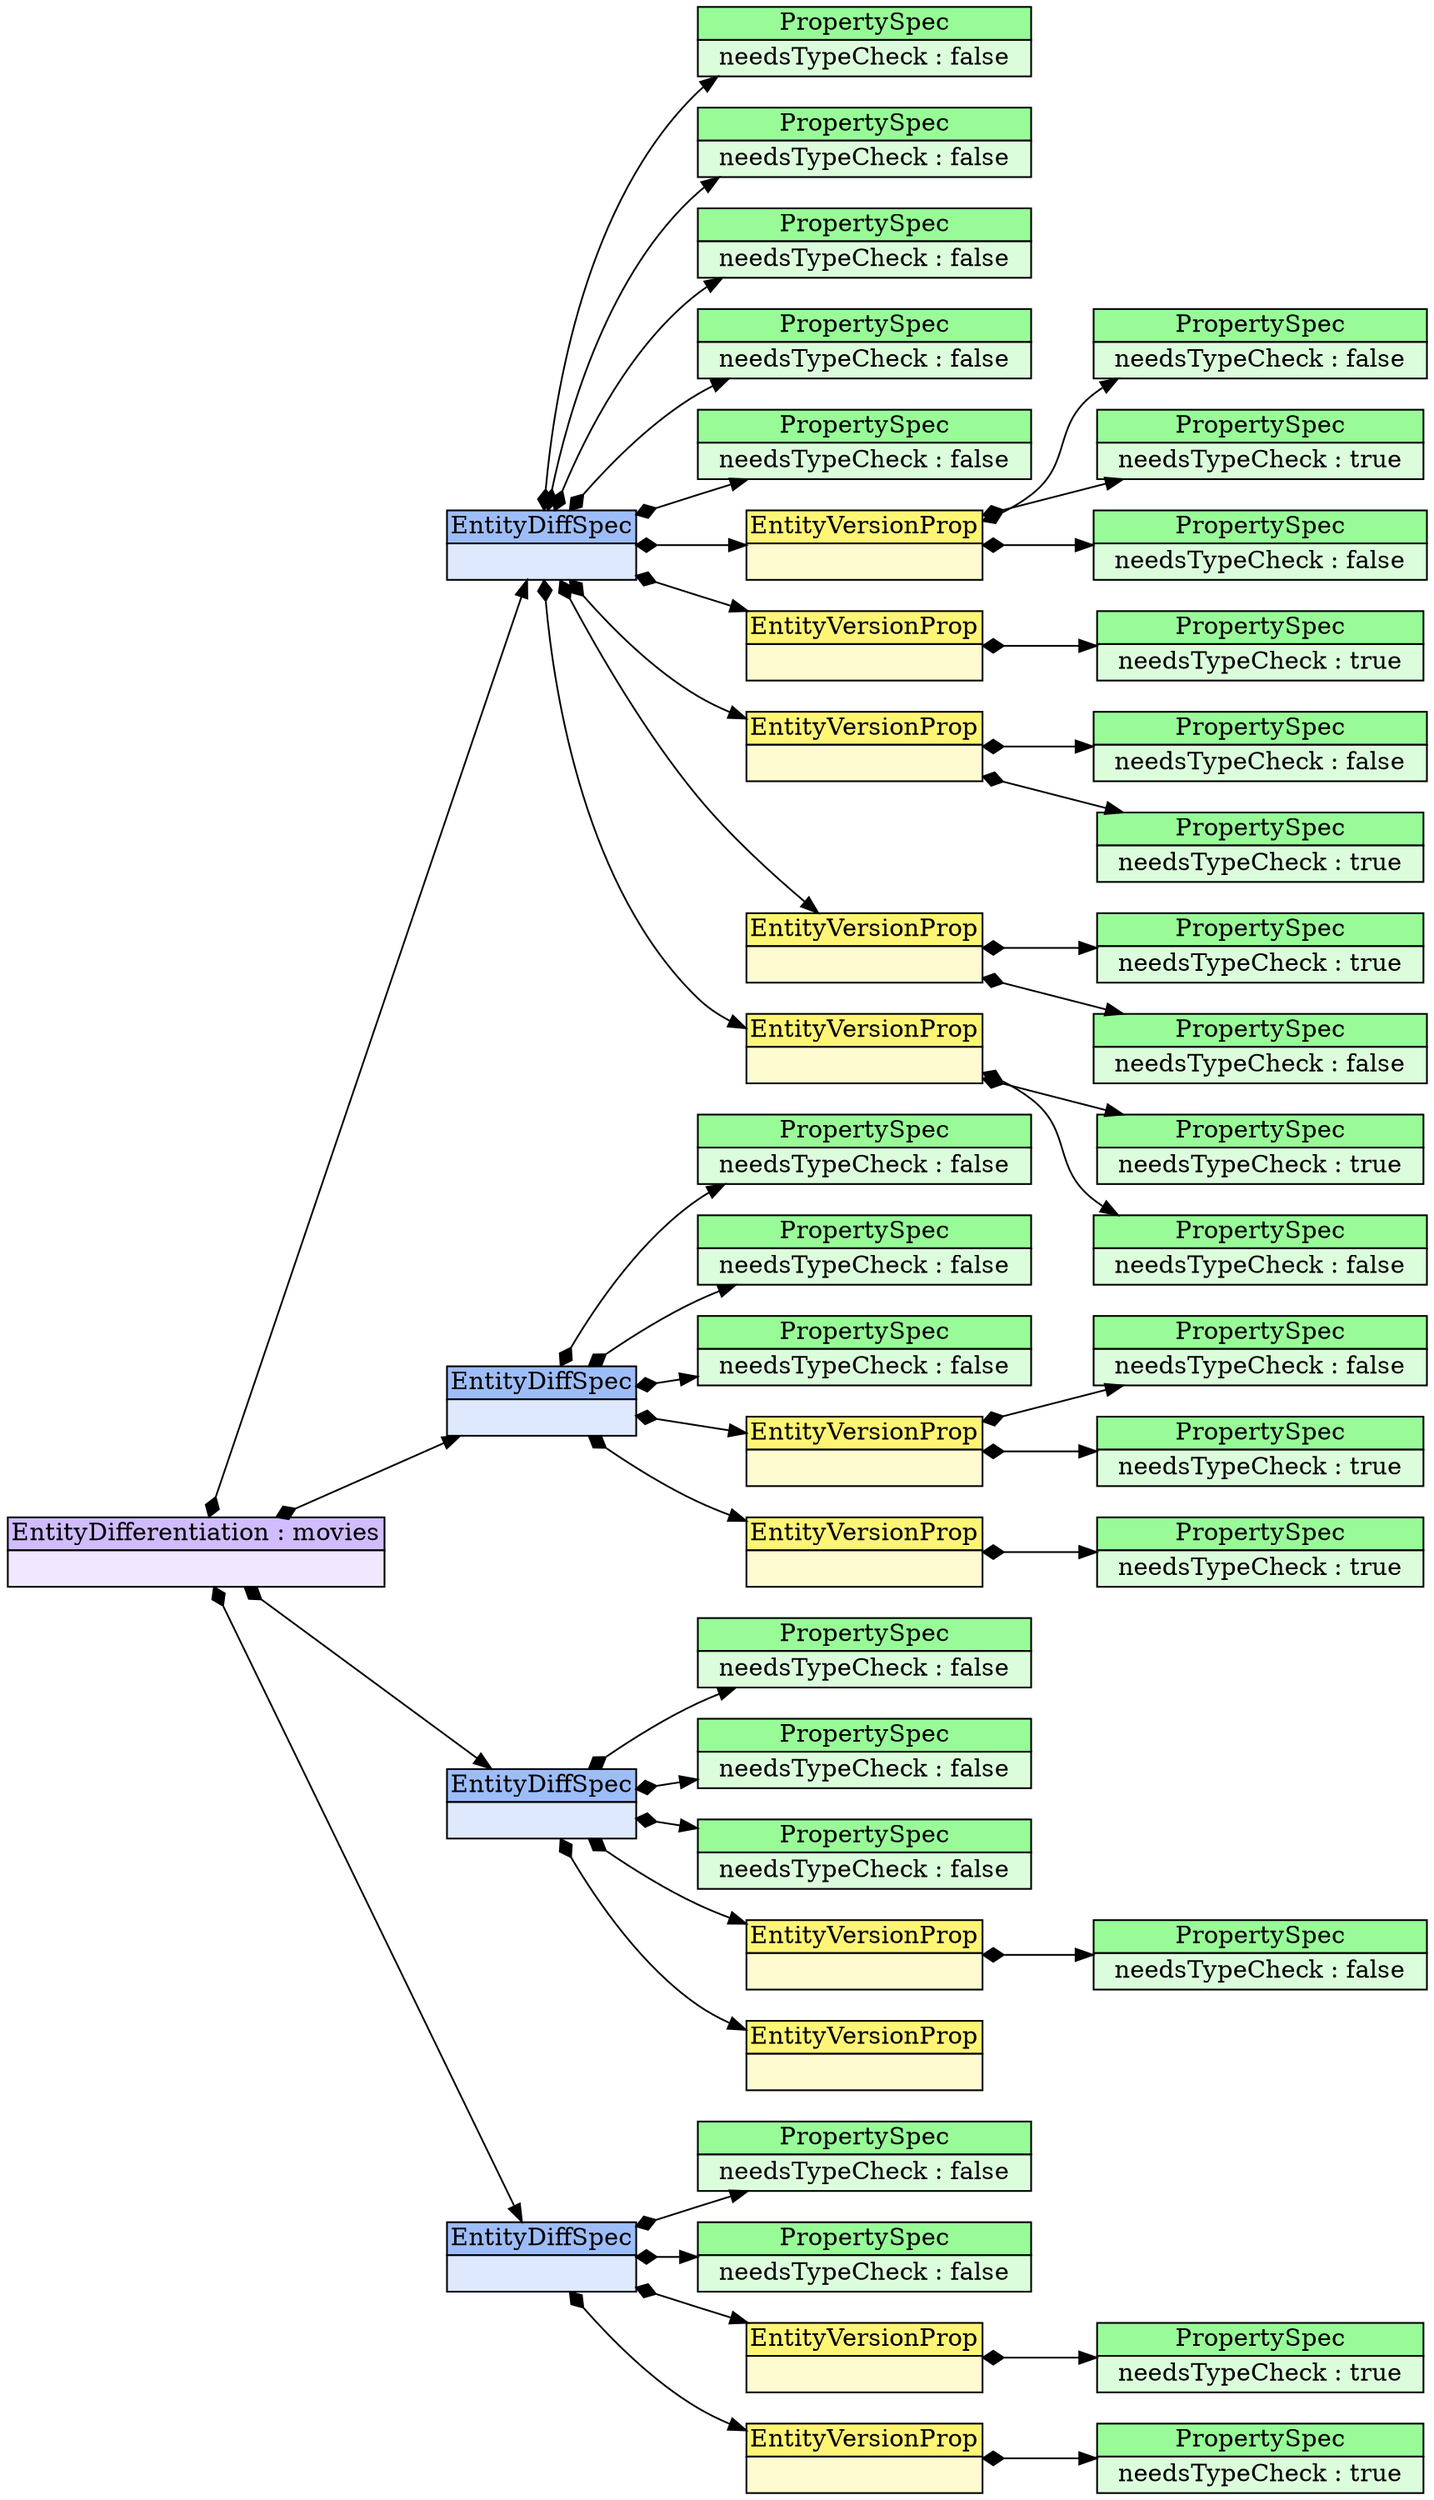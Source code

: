 digraph {
	rankdir = LR;
	compound=true;
	entitydifferentiation_EntityDifferentiation_227502219 [label=<
		<TABLE BORDER="0" CELLBORDER="0" CELLSPACING="0" CELLPADDING="0">
			<TR><TD BGCOLOR="#D0BCFE">
				<TABLE BORDER="1" CELLBORDER="0" CELLSPACING="0" CELLPADDING="1">
					<TR>
						<TD ALIGN="CENTER">EntityDifferentiation&nbsp;:&nbsp;movies</TD>
					</TR>
				</TABLE>
			</TD></TR>
			<TR><TD ALIGN="LEFT" BGCOLOR="#EFE8FE">
				<TABLE BORDER="1" CELLBORDER="0" CELLSPACING="0"><TR><TD> </TD></TR></TABLE>
			</TD></TR>
		</TABLE>>, margin=0, shape=plaintext]
	entitydifferentiation_EntityDiffSpec_1295039813 [label=<
		<TABLE BORDER="0" CELLBORDER="0" CELLSPACING="0" CELLPADDING="0">
			<TR><TD BGCOLOR="#9DBDF9">
				<TABLE BORDER="1" CELLBORDER="0" CELLSPACING="0" CELLPADDING="1">
					<TR>
						<TD ALIGN="CENTER">EntityDiffSpec</TD>
					</TR>
				</TABLE>
			</TD></TR>
			<TR><TD ALIGN="LEFT" BGCOLOR="#DEE9FD">
				<TABLE BORDER="1" CELLBORDER="0" CELLSPACING="0"><TR><TD> </TD></TR></TABLE>
			</TD></TR>
		</TABLE>>, margin=0, shape=plaintext]
	entitydifferentiation_EntityDiffSpec_1333340589 [label=<
		<TABLE BORDER="0" CELLBORDER="0" CELLSPACING="0" CELLPADDING="0">
			<TR><TD BGCOLOR="#9DBDF9">
				<TABLE BORDER="1" CELLBORDER="0" CELLSPACING="0" CELLPADDING="1">
					<TR>
						<TD ALIGN="CENTER">EntityDiffSpec</TD>
					</TR>
				</TABLE>
			</TD></TR>
			<TR><TD ALIGN="LEFT" BGCOLOR="#DEE9FD">
				<TABLE BORDER="1" CELLBORDER="0" CELLSPACING="0"><TR><TD> </TD></TR></TABLE>
			</TD></TR>
		</TABLE>>, margin=0, shape=plaintext]
	entitydifferentiation_EntityDiffSpec_1138664526 [label=<
		<TABLE BORDER="0" CELLBORDER="0" CELLSPACING="0" CELLPADDING="0">
			<TR><TD BGCOLOR="#9DBDF9">
				<TABLE BORDER="1" CELLBORDER="0" CELLSPACING="0" CELLPADDING="1">
					<TR>
						<TD ALIGN="CENTER">EntityDiffSpec</TD>
					</TR>
				</TABLE>
			</TD></TR>
			<TR><TD ALIGN="LEFT" BGCOLOR="#DEE9FD">
				<TABLE BORDER="1" CELLBORDER="0" CELLSPACING="0"><TR><TD> </TD></TR></TABLE>
			</TD></TR>
		</TABLE>>, margin=0, shape=plaintext]
	entitydifferentiation_EntityDiffSpec_1636059594 [label=<
		<TABLE BORDER="0" CELLBORDER="0" CELLSPACING="0" CELLPADDING="0">
			<TR><TD BGCOLOR="#9DBDF9">
				<TABLE BORDER="1" CELLBORDER="0" CELLSPACING="0" CELLPADDING="1">
					<TR>
						<TD ALIGN="CENTER">EntityDiffSpec</TD>
					</TR>
				</TABLE>
			</TD></TR>
			<TR><TD ALIGN="LEFT" BGCOLOR="#DEE9FD">
				<TABLE BORDER="1" CELLBORDER="0" CELLSPACING="0"><TR><TD> </TD></TR></TABLE>
			</TD></TR>
		</TABLE>>, margin=0, shape=plaintext]
	entitydifferentiation_PropertySpec_1288854991 [label=<
		<TABLE BORDER="0" CELLBORDER="0" CELLSPACING="0" CELLPADDING="0">
			<TR><TD BGCOLOR="#98FB98">
				<TABLE BORDER="1" CELLBORDER="0" CELLSPACING="0" CELLPADDING="1">
					<TR>
						<TD ALIGN="CENTER">PropertySpec</TD>
					</TR>
				</TABLE>
			</TD></TR>
			<TR><TD ALIGN="LEFT" BGCOLOR="#DCFDDC">
				<TABLE BORDER="1" CELLBORDER="0" CELLSPACING="0">
					<TR><TD> </TD><TD ALIGN="LEFT">needsTypeCheck&nbsp;:&nbsp;false</TD><TD> </TD></TR>
				</TABLE>
			</TD></TR>
		</TABLE>>, margin=0, shape=plaintext]
	entitydifferentiation_PropertySpec_1213264738 [label=<
		<TABLE BORDER="0" CELLBORDER="0" CELLSPACING="0" CELLPADDING="0">
			<TR><TD BGCOLOR="#98FB98">
				<TABLE BORDER="1" CELLBORDER="0" CELLSPACING="0" CELLPADDING="1">
					<TR>
						<TD ALIGN="CENTER">PropertySpec</TD>
					</TR>
				</TABLE>
			</TD></TR>
			<TR><TD ALIGN="LEFT" BGCOLOR="#DCFDDC">
				<TABLE BORDER="1" CELLBORDER="0" CELLSPACING="0">
					<TR><TD> </TD><TD ALIGN="LEFT">needsTypeCheck&nbsp;:&nbsp;true</TD><TD> </TD></TR>
				</TABLE>
			</TD></TR>
		</TABLE>>, margin=0, shape=plaintext]
	entitydifferentiation_PropertySpec_569976775 [label=<
		<TABLE BORDER="0" CELLBORDER="0" CELLSPACING="0" CELLPADDING="0">
			<TR><TD BGCOLOR="#98FB98">
				<TABLE BORDER="1" CELLBORDER="0" CELLSPACING="0" CELLPADDING="1">
					<TR>
						<TD ALIGN="CENTER">PropertySpec</TD>
					</TR>
				</TABLE>
			</TD></TR>
			<TR><TD ALIGN="LEFT" BGCOLOR="#DCFDDC">
				<TABLE BORDER="1" CELLBORDER="0" CELLSPACING="0">
					<TR><TD> </TD><TD ALIGN="LEFT">needsTypeCheck&nbsp;:&nbsp;false</TD><TD> </TD></TR>
				</TABLE>
			</TD></TR>
		</TABLE>>, margin=0, shape=plaintext]
	entitydifferentiation_PropertySpec_1875539371 [label=<
		<TABLE BORDER="0" CELLBORDER="0" CELLSPACING="0" CELLPADDING="0">
			<TR><TD BGCOLOR="#98FB98">
				<TABLE BORDER="1" CELLBORDER="0" CELLSPACING="0" CELLPADDING="1">
					<TR>
						<TD ALIGN="CENTER">PropertySpec</TD>
					</TR>
				</TABLE>
			</TD></TR>
			<TR><TD ALIGN="LEFT" BGCOLOR="#DCFDDC">
				<TABLE BORDER="1" CELLBORDER="0" CELLSPACING="0">
					<TR><TD> </TD><TD ALIGN="LEFT">needsTypeCheck&nbsp;:&nbsp;true</TD><TD> </TD></TR>
				</TABLE>
			</TD></TR>
		</TABLE>>, margin=0, shape=plaintext]
	entitydifferentiation_PropertySpec_1214356498 [label=<
		<TABLE BORDER="0" CELLBORDER="0" CELLSPACING="0" CELLPADDING="0">
			<TR><TD BGCOLOR="#98FB98">
				<TABLE BORDER="1" CELLBORDER="0" CELLSPACING="0" CELLPADDING="1">
					<TR>
						<TD ALIGN="CENTER">PropertySpec</TD>
					</TR>
				</TABLE>
			</TD></TR>
			<TR><TD ALIGN="LEFT" BGCOLOR="#DCFDDC">
				<TABLE BORDER="1" CELLBORDER="0" CELLSPACING="0">
					<TR><TD> </TD><TD ALIGN="LEFT">needsTypeCheck&nbsp;:&nbsp;false</TD><TD> </TD></TR>
				</TABLE>
			</TD></TR>
		</TABLE>>, margin=0, shape=plaintext]
	entitydifferentiation_PropertySpec_924099096 [label=<
		<TABLE BORDER="0" CELLBORDER="0" CELLSPACING="0" CELLPADDING="0">
			<TR><TD BGCOLOR="#98FB98">
				<TABLE BORDER="1" CELLBORDER="0" CELLSPACING="0" CELLPADDING="1">
					<TR>
						<TD ALIGN="CENTER">PropertySpec</TD>
					</TR>
				</TABLE>
			</TD></TR>
			<TR><TD ALIGN="LEFT" BGCOLOR="#DCFDDC">
				<TABLE BORDER="1" CELLBORDER="0" CELLSPACING="0">
					<TR><TD> </TD><TD ALIGN="LEFT">needsTypeCheck&nbsp;:&nbsp;true</TD><TD> </TD></TR>
				</TABLE>
			</TD></TR>
		</TABLE>>, margin=0, shape=plaintext]
	entitydifferentiation_PropertySpec_1507159822 [label=<
		<TABLE BORDER="0" CELLBORDER="0" CELLSPACING="0" CELLPADDING="0">
			<TR><TD BGCOLOR="#98FB98">
				<TABLE BORDER="1" CELLBORDER="0" CELLSPACING="0" CELLPADDING="1">
					<TR>
						<TD ALIGN="CENTER">PropertySpec</TD>
					</TR>
				</TABLE>
			</TD></TR>
			<TR><TD ALIGN="LEFT" BGCOLOR="#DCFDDC">
				<TABLE BORDER="1" CELLBORDER="0" CELLSPACING="0">
					<TR><TD> </TD><TD ALIGN="LEFT">needsTypeCheck&nbsp;:&nbsp;true</TD><TD> </TD></TR>
				</TABLE>
			</TD></TR>
		</TABLE>>, margin=0, shape=plaintext]
	entitydifferentiation_PropertySpec_496040234 [label=<
		<TABLE BORDER="0" CELLBORDER="0" CELLSPACING="0" CELLPADDING="0">
			<TR><TD BGCOLOR="#98FB98">
				<TABLE BORDER="1" CELLBORDER="0" CELLSPACING="0" CELLPADDING="1">
					<TR>
						<TD ALIGN="CENTER">PropertySpec</TD>
					</TR>
				</TABLE>
			</TD></TR>
			<TR><TD ALIGN="LEFT" BGCOLOR="#DCFDDC">
				<TABLE BORDER="1" CELLBORDER="0" CELLSPACING="0">
					<TR><TD> </TD><TD ALIGN="LEFT">needsTypeCheck&nbsp;:&nbsp;false</TD><TD> </TD></TR>
				</TABLE>
			</TD></TR>
		</TABLE>>, margin=0, shape=plaintext]
	entitydifferentiation_PropertySpec_2068758384 [label=<
		<TABLE BORDER="0" CELLBORDER="0" CELLSPACING="0" CELLPADDING="0">
			<TR><TD BGCOLOR="#98FB98">
				<TABLE BORDER="1" CELLBORDER="0" CELLSPACING="0" CELLPADDING="1">
					<TR>
						<TD ALIGN="CENTER">PropertySpec</TD>
					</TR>
				</TABLE>
			</TD></TR>
			<TR><TD ALIGN="LEFT" BGCOLOR="#DCFDDC">
				<TABLE BORDER="1" CELLBORDER="0" CELLSPACING="0">
					<TR><TD> </TD><TD ALIGN="LEFT">needsTypeCheck&nbsp;:&nbsp;true</TD><TD> </TD></TR>
				</TABLE>
			</TD></TR>
		</TABLE>>, margin=0, shape=plaintext]
	entitydifferentiation_PropertySpec_160502280 [label=<
		<TABLE BORDER="0" CELLBORDER="0" CELLSPACING="0" CELLPADDING="0">
			<TR><TD BGCOLOR="#98FB98">
				<TABLE BORDER="1" CELLBORDER="0" CELLSPACING="0" CELLPADDING="1">
					<TR>
						<TD ALIGN="CENTER">PropertySpec</TD>
					</TR>
				</TABLE>
			</TD></TR>
			<TR><TD ALIGN="LEFT" BGCOLOR="#DCFDDC">
				<TABLE BORDER="1" CELLBORDER="0" CELLSPACING="0">
					<TR><TD> </TD><TD ALIGN="LEFT">needsTypeCheck&nbsp;:&nbsp;false</TD><TD> </TD></TR>
				</TABLE>
			</TD></TR>
		</TABLE>>, margin=0, shape=plaintext]
	entitydifferentiation_PropertySpec_324203449 [label=<
		<TABLE BORDER="0" CELLBORDER="0" CELLSPACING="0" CELLPADDING="0">
			<TR><TD BGCOLOR="#98FB98">
				<TABLE BORDER="1" CELLBORDER="0" CELLSPACING="0" CELLPADDING="1">
					<TR>
						<TD ALIGN="CENTER">PropertySpec</TD>
					</TR>
				</TABLE>
			</TD></TR>
			<TR><TD ALIGN="LEFT" BGCOLOR="#DCFDDC">
				<TABLE BORDER="1" CELLBORDER="0" CELLSPACING="0">
					<TR><TD> </TD><TD ALIGN="LEFT">needsTypeCheck&nbsp;:&nbsp;false</TD><TD> </TD></TR>
				</TABLE>
			</TD></TR>
		</TABLE>>, margin=0, shape=plaintext]
	entitydifferentiation_PropertySpec_671653053 [label=<
		<TABLE BORDER="0" CELLBORDER="0" CELLSPACING="0" CELLPADDING="0">
			<TR><TD BGCOLOR="#98FB98">
				<TABLE BORDER="1" CELLBORDER="0" CELLSPACING="0" CELLPADDING="1">
					<TR>
						<TD ALIGN="CENTER">PropertySpec</TD>
					</TR>
				</TABLE>
			</TD></TR>
			<TR><TD ALIGN="LEFT" BGCOLOR="#DCFDDC">
				<TABLE BORDER="1" CELLBORDER="0" CELLSPACING="0">
					<TR><TD> </TD><TD ALIGN="LEFT">needsTypeCheck&nbsp;:&nbsp;false</TD><TD> </TD></TR>
				</TABLE>
			</TD></TR>
		</TABLE>>, margin=0, shape=plaintext]
	entitydifferentiation_PropertySpec_640877555 [label=<
		<TABLE BORDER="0" CELLBORDER="0" CELLSPACING="0" CELLPADDING="0">
			<TR><TD BGCOLOR="#98FB98">
				<TABLE BORDER="1" CELLBORDER="0" CELLSPACING="0" CELLPADDING="1">
					<TR>
						<TD ALIGN="CENTER">PropertySpec</TD>
					</TR>
				</TABLE>
			</TD></TR>
			<TR><TD ALIGN="LEFT" BGCOLOR="#DCFDDC">
				<TABLE BORDER="1" CELLBORDER="0" CELLSPACING="0">
					<TR><TD> </TD><TD ALIGN="LEFT">needsTypeCheck&nbsp;:&nbsp;false</TD><TD> </TD></TR>
				</TABLE>
			</TD></TR>
		</TABLE>>, margin=0, shape=plaintext]
	entitydifferentiation_PropertySpec_657675375 [label=<
		<TABLE BORDER="0" CELLBORDER="0" CELLSPACING="0" CELLPADDING="0">
			<TR><TD BGCOLOR="#98FB98">
				<TABLE BORDER="1" CELLBORDER="0" CELLSPACING="0" CELLPADDING="1">
					<TR>
						<TD ALIGN="CENTER">PropertySpec</TD>
					</TR>
				</TABLE>
			</TD></TR>
			<TR><TD ALIGN="LEFT" BGCOLOR="#DCFDDC">
				<TABLE BORDER="1" CELLBORDER="0" CELLSPACING="0">
					<TR><TD> </TD><TD ALIGN="LEFT">needsTypeCheck&nbsp;:&nbsp;false</TD><TD> </TD></TR>
				</TABLE>
			</TD></TR>
		</TABLE>>, margin=0, shape=plaintext]
	entitydifferentiation_PropertySpec_595108875 [label=<
		<TABLE BORDER="0" CELLBORDER="0" CELLSPACING="0" CELLPADDING="0">
			<TR><TD BGCOLOR="#98FB98">
				<TABLE BORDER="1" CELLBORDER="0" CELLSPACING="0" CELLPADDING="1">
					<TR>
						<TD ALIGN="CENTER">PropertySpec</TD>
					</TR>
				</TABLE>
			</TD></TR>
			<TR><TD ALIGN="LEFT" BGCOLOR="#DCFDDC">
				<TABLE BORDER="1" CELLBORDER="0" CELLSPACING="0">
					<TR><TD> </TD><TD ALIGN="LEFT">needsTypeCheck&nbsp;:&nbsp;false</TD><TD> </TD></TR>
				</TABLE>
			</TD></TR>
		</TABLE>>, margin=0, shape=plaintext]
	entitydifferentiation_PropertySpec_1288058196 [label=<
		<TABLE BORDER="0" CELLBORDER="0" CELLSPACING="0" CELLPADDING="0">
			<TR><TD BGCOLOR="#98FB98">
				<TABLE BORDER="1" CELLBORDER="0" CELLSPACING="0" CELLPADDING="1">
					<TR>
						<TD ALIGN="CENTER">PropertySpec</TD>
					</TR>
				</TABLE>
			</TD></TR>
			<TR><TD ALIGN="LEFT" BGCOLOR="#DCFDDC">
				<TABLE BORDER="1" CELLBORDER="0" CELLSPACING="0">
					<TR><TD> </TD><TD ALIGN="LEFT">needsTypeCheck&nbsp;:&nbsp;false</TD><TD> </TD></TR>
				</TABLE>
			</TD></TR>
		</TABLE>>, margin=0, shape=plaintext]
	entitydifferentiation_PropertySpec_720934971 [label=<
		<TABLE BORDER="0" CELLBORDER="0" CELLSPACING="0" CELLPADDING="0">
			<TR><TD BGCOLOR="#98FB98">
				<TABLE BORDER="1" CELLBORDER="0" CELLSPACING="0" CELLPADDING="1">
					<TR>
						<TD ALIGN="CENTER">PropertySpec</TD>
					</TR>
				</TABLE>
			</TD></TR>
			<TR><TD ALIGN="LEFT" BGCOLOR="#DCFDDC">
				<TABLE BORDER="1" CELLBORDER="0" CELLSPACING="0">
					<TR><TD> </TD><TD ALIGN="LEFT">needsTypeCheck&nbsp;:&nbsp;true</TD><TD> </TD></TR>
				</TABLE>
			</TD></TR>
		</TABLE>>, margin=0, shape=plaintext]
	entitydifferentiation_PropertySpec_28666092 [label=<
		<TABLE BORDER="0" CELLBORDER="0" CELLSPACING="0" CELLPADDING="0">
			<TR><TD BGCOLOR="#98FB98">
				<TABLE BORDER="1" CELLBORDER="0" CELLSPACING="0" CELLPADDING="1">
					<TR>
						<TD ALIGN="CENTER">PropertySpec</TD>
					</TR>
				</TABLE>
			</TD></TR>
			<TR><TD ALIGN="LEFT" BGCOLOR="#DCFDDC">
				<TABLE BORDER="1" CELLBORDER="0" CELLSPACING="0">
					<TR><TD> </TD><TD ALIGN="LEFT">needsTypeCheck&nbsp;:&nbsp;true</TD><TD> </TD></TR>
				</TABLE>
			</TD></TR>
		</TABLE>>, margin=0, shape=plaintext]
	entitydifferentiation_PropertySpec_2091159835 [label=<
		<TABLE BORDER="0" CELLBORDER="0" CELLSPACING="0" CELLPADDING="0">
			<TR><TD BGCOLOR="#98FB98">
				<TABLE BORDER="1" CELLBORDER="0" CELLSPACING="0" CELLPADDING="1">
					<TR>
						<TD ALIGN="CENTER">PropertySpec</TD>
					</TR>
				</TABLE>
			</TD></TR>
			<TR><TD ALIGN="LEFT" BGCOLOR="#DCFDDC">
				<TABLE BORDER="1" CELLBORDER="0" CELLSPACING="0">
					<TR><TD> </TD><TD ALIGN="LEFT">needsTypeCheck&nbsp;:&nbsp;false</TD><TD> </TD></TR>
				</TABLE>
			</TD></TR>
		</TABLE>>, margin=0, shape=plaintext]
	entitydifferentiation_PropertySpec_309585908 [label=<
		<TABLE BORDER="0" CELLBORDER="0" CELLSPACING="0" CELLPADDING="0">
			<TR><TD BGCOLOR="#98FB98">
				<TABLE BORDER="1" CELLBORDER="0" CELLSPACING="0" CELLPADDING="1">
					<TR>
						<TD ALIGN="CENTER">PropertySpec</TD>
					</TR>
				</TABLE>
			</TD></TR>
			<TR><TD ALIGN="LEFT" BGCOLOR="#DCFDDC">
				<TABLE BORDER="1" CELLBORDER="0" CELLSPACING="0">
					<TR><TD> </TD><TD ALIGN="LEFT">needsTypeCheck&nbsp;:&nbsp;false</TD><TD> </TD></TR>
				</TABLE>
			</TD></TR>
		</TABLE>>, margin=0, shape=plaintext]
	entitydifferentiation_PropertySpec_1770410906 [label=<
		<TABLE BORDER="0" CELLBORDER="0" CELLSPACING="0" CELLPADDING="0">
			<TR><TD BGCOLOR="#98FB98">
				<TABLE BORDER="1" CELLBORDER="0" CELLSPACING="0" CELLPADDING="1">
					<TR>
						<TD ALIGN="CENTER">PropertySpec</TD>
					</TR>
				</TABLE>
			</TD></TR>
			<TR><TD ALIGN="LEFT" BGCOLOR="#DCFDDC">
				<TABLE BORDER="1" CELLBORDER="0" CELLSPACING="0">
					<TR><TD> </TD><TD ALIGN="LEFT">needsTypeCheck&nbsp;:&nbsp;false</TD><TD> </TD></TR>
				</TABLE>
			</TD></TR>
		</TABLE>>, margin=0, shape=plaintext]
	entitydifferentiation_PropertySpec_384549281 [label=<
		<TABLE BORDER="0" CELLBORDER="0" CELLSPACING="0" CELLPADDING="0">
			<TR><TD BGCOLOR="#98FB98">
				<TABLE BORDER="1" CELLBORDER="0" CELLSPACING="0" CELLPADDING="1">
					<TR>
						<TD ALIGN="CENTER">PropertySpec</TD>
					</TR>
				</TABLE>
			</TD></TR>
			<TR><TD ALIGN="LEFT" BGCOLOR="#DCFDDC">
				<TABLE BORDER="1" CELLBORDER="0" CELLSPACING="0">
					<TR><TD> </TD><TD ALIGN="LEFT">needsTypeCheck&nbsp;:&nbsp;false</TD><TD> </TD></TR>
				</TABLE>
			</TD></TR>
		</TABLE>>, margin=0, shape=plaintext]
	entitydifferentiation_PropertySpec_2069920586 [label=<
		<TABLE BORDER="0" CELLBORDER="0" CELLSPACING="0" CELLPADDING="0">
			<TR><TD BGCOLOR="#98FB98">
				<TABLE BORDER="1" CELLBORDER="0" CELLSPACING="0" CELLPADDING="1">
					<TR>
						<TD ALIGN="CENTER">PropertySpec</TD>
					</TR>
				</TABLE>
			</TD></TR>
			<TR><TD ALIGN="LEFT" BGCOLOR="#DCFDDC">
				<TABLE BORDER="1" CELLBORDER="0" CELLSPACING="0">
					<TR><TD> </TD><TD ALIGN="LEFT">needsTypeCheck&nbsp;:&nbsp;false</TD><TD> </TD></TR>
				</TABLE>
			</TD></TR>
		</TABLE>>, margin=0, shape=plaintext]
	entitydifferentiation_PropertySpec_919397536 [label=<
		<TABLE BORDER="0" CELLBORDER="0" CELLSPACING="0" CELLPADDING="0">
			<TR><TD BGCOLOR="#98FB98">
				<TABLE BORDER="1" CELLBORDER="0" CELLSPACING="0" CELLPADDING="1">
					<TR>
						<TD ALIGN="CENTER">PropertySpec</TD>
					</TR>
				</TABLE>
			</TD></TR>
			<TR><TD ALIGN="LEFT" BGCOLOR="#DCFDDC">
				<TABLE BORDER="1" CELLBORDER="0" CELLSPACING="0">
					<TR><TD> </TD><TD ALIGN="LEFT">needsTypeCheck&nbsp;:&nbsp;false</TD><TD> </TD></TR>
				</TABLE>
			</TD></TR>
		</TABLE>>, margin=0, shape=plaintext]
	entitydifferentiation_PropertySpec_2128792849 [label=<
		<TABLE BORDER="0" CELLBORDER="0" CELLSPACING="0" CELLPADDING="0">
			<TR><TD BGCOLOR="#98FB98">
				<TABLE BORDER="1" CELLBORDER="0" CELLSPACING="0" CELLPADDING="1">
					<TR>
						<TD ALIGN="CENTER">PropertySpec</TD>
					</TR>
				</TABLE>
			</TD></TR>
			<TR><TD ALIGN="LEFT" BGCOLOR="#DCFDDC">
				<TABLE BORDER="1" CELLBORDER="0" CELLSPACING="0">
					<TR><TD> </TD><TD ALIGN="LEFT">needsTypeCheck&nbsp;:&nbsp;false</TD><TD> </TD></TR>
				</TABLE>
			</TD></TR>
		</TABLE>>, margin=0, shape=plaintext]
	entitydifferentiation_PropertySpec_1216269031 [label=<
		<TABLE BORDER="0" CELLBORDER="0" CELLSPACING="0" CELLPADDING="0">
			<TR><TD BGCOLOR="#98FB98">
				<TABLE BORDER="1" CELLBORDER="0" CELLSPACING="0" CELLPADDING="1">
					<TR>
						<TD ALIGN="CENTER">PropertySpec</TD>
					</TR>
				</TABLE>
			</TD></TR>
			<TR><TD ALIGN="LEFT" BGCOLOR="#DCFDDC">
				<TABLE BORDER="1" CELLBORDER="0" CELLSPACING="0">
					<TR><TD> </TD><TD ALIGN="LEFT">needsTypeCheck&nbsp;:&nbsp;true</TD><TD> </TD></TR>
				</TABLE>
			</TD></TR>
		</TABLE>>, margin=0, shape=plaintext]
	entitydifferentiation_PropertySpec_1670761324 [label=<
		<TABLE BORDER="0" CELLBORDER="0" CELLSPACING="0" CELLPADDING="0">
			<TR><TD BGCOLOR="#98FB98">
				<TABLE BORDER="1" CELLBORDER="0" CELLSPACING="0" CELLPADDING="1">
					<TR>
						<TD ALIGN="CENTER">PropertySpec</TD>
					</TR>
				</TABLE>
			</TD></TR>
			<TR><TD ALIGN="LEFT" BGCOLOR="#DCFDDC">
				<TABLE BORDER="1" CELLBORDER="0" CELLSPACING="0">
					<TR><TD> </TD><TD ALIGN="LEFT">needsTypeCheck&nbsp;:&nbsp;true</TD><TD> </TD></TR>
				</TABLE>
			</TD></TR>
		</TABLE>>, margin=0, shape=plaintext]
	entitydifferentiation_PropertySpec_1280878985 [label=<
		<TABLE BORDER="0" CELLBORDER="0" CELLSPACING="0" CELLPADDING="0">
			<TR><TD BGCOLOR="#98FB98">
				<TABLE BORDER="1" CELLBORDER="0" CELLSPACING="0" CELLPADDING="1">
					<TR>
						<TD ALIGN="CENTER">PropertySpec</TD>
					</TR>
				</TABLE>
			</TD></TR>
			<TR><TD ALIGN="LEFT" BGCOLOR="#DCFDDC">
				<TABLE BORDER="1" CELLBORDER="0" CELLSPACING="0">
					<TR><TD> </TD><TD ALIGN="LEFT">needsTypeCheck&nbsp;:&nbsp;false</TD><TD> </TD></TR>
				</TABLE>
			</TD></TR>
		</TABLE>>, margin=0, shape=plaintext]
	entitydifferentiation_PropertySpec_1917807383 [label=<
		<TABLE BORDER="0" CELLBORDER="0" CELLSPACING="0" CELLPADDING="0">
			<TR><TD BGCOLOR="#98FB98">
				<TABLE BORDER="1" CELLBORDER="0" CELLSPACING="0" CELLPADDING="1">
					<TR>
						<TD ALIGN="CENTER">PropertySpec</TD>
					</TR>
				</TABLE>
			</TD></TR>
			<TR><TD ALIGN="LEFT" BGCOLOR="#DCFDDC">
				<TABLE BORDER="1" CELLBORDER="0" CELLSPACING="0">
					<TR><TD> </TD><TD ALIGN="LEFT">needsTypeCheck&nbsp;:&nbsp;false</TD><TD> </TD></TR>
				</TABLE>
			</TD></TR>
		</TABLE>>, margin=0, shape=plaintext]
	entitydifferentiation_EntityVersionProp_765167267 [label=<
		<TABLE BORDER="0" CELLBORDER="0" CELLSPACING="0" CELLPADDING="0">
			<TR><TD BGCOLOR="#FFF575">
				<TABLE BORDER="1" CELLBORDER="0" CELLSPACING="0" CELLPADDING="1">
					<TR>
						<TD ALIGN="CENTER">EntityVersionProp</TD>
					</TR>
				</TABLE>
			</TD></TR>
			<TR><TD ALIGN="LEFT" BGCOLOR="#FFFBD1">
				<TABLE BORDER="1" CELLBORDER="0" CELLSPACING="0"><TR><TD> </TD></TR></TABLE>
			</TD></TR>
		</TABLE>>, margin=0, shape=plaintext]
	entitydifferentiation_EntityVersionProp_1076360619 [label=<
		<TABLE BORDER="0" CELLBORDER="0" CELLSPACING="0" CELLPADDING="0">
			<TR><TD BGCOLOR="#FFF575">
				<TABLE BORDER="1" CELLBORDER="0" CELLSPACING="0" CELLPADDING="1">
					<TR>
						<TD ALIGN="CENTER">EntityVersionProp</TD>
					</TR>
				</TABLE>
			</TD></TR>
			<TR><TD ALIGN="LEFT" BGCOLOR="#FFFBD1">
				<TABLE BORDER="1" CELLBORDER="0" CELLSPACING="0"><TR><TD> </TD></TR></TABLE>
			</TD></TR>
		</TABLE>>, margin=0, shape=plaintext]
	entitydifferentiation_EntityVersionProp_550392019 [label=<
		<TABLE BORDER="0" CELLBORDER="0" CELLSPACING="0" CELLPADDING="0">
			<TR><TD BGCOLOR="#FFF575">
				<TABLE BORDER="1" CELLBORDER="0" CELLSPACING="0" CELLPADDING="1">
					<TR>
						<TD ALIGN="CENTER">EntityVersionProp</TD>
					</TR>
				</TABLE>
			</TD></TR>
			<TR><TD ALIGN="LEFT" BGCOLOR="#FFFBD1">
				<TABLE BORDER="1" CELLBORDER="0" CELLSPACING="0"><TR><TD> </TD></TR></TABLE>
			</TD></TR>
		</TABLE>>, margin=0, shape=plaintext]
	entitydifferentiation_EntityVersionProp_189787772 [label=<
		<TABLE BORDER="0" CELLBORDER="0" CELLSPACING="0" CELLPADDING="0">
			<TR><TD BGCOLOR="#FFF575">
				<TABLE BORDER="1" CELLBORDER="0" CELLSPACING="0" CELLPADDING="1">
					<TR>
						<TD ALIGN="CENTER">EntityVersionProp</TD>
					</TR>
				</TABLE>
			</TD></TR>
			<TR><TD ALIGN="LEFT" BGCOLOR="#FFFBD1">
				<TABLE BORDER="1" CELLBORDER="0" CELLSPACING="0"><TR><TD> </TD></TR></TABLE>
			</TD></TR>
		</TABLE>>, margin=0, shape=plaintext]
	entitydifferentiation_EntityVersionProp_252091618 [label=<
		<TABLE BORDER="0" CELLBORDER="0" CELLSPACING="0" CELLPADDING="0">
			<TR><TD BGCOLOR="#FFF575">
				<TABLE BORDER="1" CELLBORDER="0" CELLSPACING="0" CELLPADDING="1">
					<TR>
						<TD ALIGN="CENTER">EntityVersionProp</TD>
					</TR>
				</TABLE>
			</TD></TR>
			<TR><TD ALIGN="LEFT" BGCOLOR="#FFFBD1">
				<TABLE BORDER="1" CELLBORDER="0" CELLSPACING="0"><TR><TD> </TD></TR></TABLE>
			</TD></TR>
		</TABLE>>, margin=0, shape=plaintext]
	entitydifferentiation_EntityVersionProp_1911265066 [label=<
		<TABLE BORDER="0" CELLBORDER="0" CELLSPACING="0" CELLPADDING="0">
			<TR><TD BGCOLOR="#FFF575">
				<TABLE BORDER="1" CELLBORDER="0" CELLSPACING="0" CELLPADDING="1">
					<TR>
						<TD ALIGN="CENTER">EntityVersionProp</TD>
					</TR>
				</TABLE>
			</TD></TR>
			<TR><TD ALIGN="LEFT" BGCOLOR="#FFFBD1">
				<TABLE BORDER="1" CELLBORDER="0" CELLSPACING="0"><TR><TD> </TD></TR></TABLE>
			</TD></TR>
		</TABLE>>, margin=0, shape=plaintext]
	entitydifferentiation_EntityVersionProp_743106696 [label=<
		<TABLE BORDER="0" CELLBORDER="0" CELLSPACING="0" CELLPADDING="0">
			<TR><TD BGCOLOR="#FFF575">
				<TABLE BORDER="1" CELLBORDER="0" CELLSPACING="0" CELLPADDING="1">
					<TR>
						<TD ALIGN="CENTER">EntityVersionProp</TD>
					</TR>
				</TABLE>
			</TD></TR>
			<TR><TD ALIGN="LEFT" BGCOLOR="#FFFBD1">
				<TABLE BORDER="1" CELLBORDER="0" CELLSPACING="0"><TR><TD> </TD></TR></TABLE>
			</TD></TR>
		</TABLE>>, margin=0, shape=plaintext]
	entitydifferentiation_EntityVersionProp_464181607 [label=<
		<TABLE BORDER="0" CELLBORDER="0" CELLSPACING="0" CELLPADDING="0">
			<TR><TD BGCOLOR="#FFF575">
				<TABLE BORDER="1" CELLBORDER="0" CELLSPACING="0" CELLPADDING="1">
					<TR>
						<TD ALIGN="CENTER">EntityVersionProp</TD>
					</TR>
				</TABLE>
			</TD></TR>
			<TR><TD ALIGN="LEFT" BGCOLOR="#FFFBD1">
				<TABLE BORDER="1" CELLBORDER="0" CELLSPACING="0"><TR><TD> </TD></TR></TABLE>
			</TD></TR>
		</TABLE>>, margin=0, shape=plaintext]
	entitydifferentiation_EntityVersionProp_1303005797 [label=<
		<TABLE BORDER="0" CELLBORDER="0" CELLSPACING="0" CELLPADDING="0">
			<TR><TD BGCOLOR="#FFF575">
				<TABLE BORDER="1" CELLBORDER="0" CELLSPACING="0" CELLPADDING="1">
					<TR>
						<TD ALIGN="CENTER">EntityVersionProp</TD>
					</TR>
				</TABLE>
			</TD></TR>
			<TR><TD ALIGN="LEFT" BGCOLOR="#FFFBD1">
				<TABLE BORDER="1" CELLBORDER="0" CELLSPACING="0"><TR><TD> </TD></TR></TABLE>
			</TD></TR>
		</TABLE>>, margin=0, shape=plaintext]
	entitydifferentiation_EntityVersionProp_432460955 [label=<
		<TABLE BORDER="0" CELLBORDER="0" CELLSPACING="0" CELLPADDING="0">
			<TR><TD BGCOLOR="#FFF575">
				<TABLE BORDER="1" CELLBORDER="0" CELLSPACING="0" CELLPADDING="1">
					<TR>
						<TD ALIGN="CENTER">EntityVersionProp</TD>
					</TR>
				</TABLE>
			</TD></TR>
			<TR><TD ALIGN="LEFT" BGCOLOR="#FFFBD1">
				<TABLE BORDER="1" CELLBORDER="0" CELLSPACING="0"><TR><TD> </TD></TR></TABLE>
			</TD></TR>
		</TABLE>>, margin=0, shape=plaintext]
	entitydifferentiation_EntityVersionProp_538713276 [label=<
		<TABLE BORDER="0" CELLBORDER="0" CELLSPACING="0" CELLPADDING="0">
			<TR><TD BGCOLOR="#FFF575">
				<TABLE BORDER="1" CELLBORDER="0" CELLSPACING="0" CELLPADDING="1">
					<TR>
						<TD ALIGN="CENTER">EntityVersionProp</TD>
					</TR>
				</TABLE>
			</TD></TR>
			<TR><TD ALIGN="LEFT" BGCOLOR="#FFFBD1">
				<TABLE BORDER="1" CELLBORDER="0" CELLSPACING="0"><TR><TD> </TD></TR></TABLE>
			</TD></TR>
		</TABLE>>, margin=0, shape=plaintext]
	entitydifferentiation_EntityVersionProp_765167267->entitydifferentiation_PropertySpec_1288854991 [arrowhead = normal, arrowtail = diamond, dir = both, minlen=1, color="#000000"]
	entitydifferentiation_EntityVersionProp_765167267->entitydifferentiation_PropertySpec_1213264738 [arrowhead = normal, arrowtail = diamond, dir = both, minlen=1, color="#000000"]
	entitydifferentiation_EntityVersionProp_765167267->entitydifferentiation_PropertySpec_569976775 [arrowhead = normal, arrowtail = diamond, dir = both, minlen=1, color="#000000"]
	entitydifferentiation_EntityDiffSpec_1295039813->entitydifferentiation_EntityVersionProp_765167267 [arrowhead = normal, arrowtail = diamond, dir = both, minlen=1, color="#000000"]
	entitydifferentiation_EntityVersionProp_1076360619->entitydifferentiation_PropertySpec_1875539371 [arrowhead = normal, arrowtail = diamond, dir = both, minlen=1, color="#000000"]
	entitydifferentiation_EntityDiffSpec_1295039813->entitydifferentiation_EntityVersionProp_1076360619 [arrowhead = normal, arrowtail = diamond, dir = both, minlen=1, color="#000000"]
	entitydifferentiation_EntityVersionProp_550392019->entitydifferentiation_PropertySpec_1214356498 [arrowhead = normal, arrowtail = diamond, dir = both, minlen=1, color="#000000"]
	entitydifferentiation_EntityVersionProp_550392019->entitydifferentiation_PropertySpec_924099096 [arrowhead = normal, arrowtail = diamond, dir = both, minlen=1, color="#000000"]
	entitydifferentiation_EntityDiffSpec_1295039813->entitydifferentiation_EntityVersionProp_550392019 [arrowhead = normal, arrowtail = diamond, dir = both, minlen=1, color="#000000"]
	entitydifferentiation_EntityVersionProp_189787772->entitydifferentiation_PropertySpec_1507159822 [arrowhead = normal, arrowtail = diamond, dir = both, minlen=1, color="#000000"]
	entitydifferentiation_EntityVersionProp_189787772->entitydifferentiation_PropertySpec_496040234 [arrowhead = normal, arrowtail = diamond, dir = both, minlen=1, color="#000000"]
	entitydifferentiation_EntityDiffSpec_1295039813->entitydifferentiation_EntityVersionProp_189787772 [arrowhead = normal, arrowtail = diamond, dir = both, minlen=1, color="#000000"]
	entitydifferentiation_EntityVersionProp_252091618->entitydifferentiation_PropertySpec_2068758384 [arrowhead = normal, arrowtail = diamond, dir = both, minlen=1, color="#000000"]
	entitydifferentiation_EntityVersionProp_252091618->entitydifferentiation_PropertySpec_160502280 [arrowhead = normal, arrowtail = diamond, dir = both, minlen=1, color="#000000"]
	entitydifferentiation_EntityDiffSpec_1295039813->entitydifferentiation_EntityVersionProp_252091618 [arrowhead = normal, arrowtail = diamond, dir = both, minlen=1, color="#000000"]
	entitydifferentiation_EntityDiffSpec_1295039813->entitydifferentiation_PropertySpec_324203449 [arrowhead = normal, arrowtail = diamond, dir = both, minlen=1, color="#000000"]
	entitydifferentiation_EntityDiffSpec_1295039813->entitydifferentiation_PropertySpec_671653053 [arrowhead = normal, arrowtail = diamond, dir = both, minlen=1, color="#000000"]
	entitydifferentiation_EntityDiffSpec_1295039813->entitydifferentiation_PropertySpec_640877555 [arrowhead = normal, arrowtail = diamond, dir = both, minlen=1, color="#000000"]
	entitydifferentiation_EntityDiffSpec_1295039813->entitydifferentiation_PropertySpec_657675375 [arrowhead = normal, arrowtail = diamond, dir = both, minlen=1, color="#000000"]
	entitydifferentiation_EntityDiffSpec_1295039813->entitydifferentiation_PropertySpec_595108875 [arrowhead = normal, arrowtail = diamond, dir = both, minlen=1, color="#000000"]
	entitydifferentiation_EntityDifferentiation_227502219->entitydifferentiation_EntityDiffSpec_1295039813 [arrowhead = normal, arrowtail = diamond, dir = both, minlen=1, color="#000000"]
	entitydifferentiation_EntityVersionProp_1911265066->entitydifferentiation_PropertySpec_1288058196 [arrowhead = normal, arrowtail = diamond, dir = both, minlen=1, color="#000000"]
	entitydifferentiation_EntityVersionProp_1911265066->entitydifferentiation_PropertySpec_720934971 [arrowhead = normal, arrowtail = diamond, dir = both, minlen=1, color="#000000"]
	entitydifferentiation_EntityDiffSpec_1333340589->entitydifferentiation_EntityVersionProp_1911265066 [arrowhead = normal, arrowtail = diamond, dir = both, minlen=1, color="#000000"]
	entitydifferentiation_EntityVersionProp_743106696->entitydifferentiation_PropertySpec_28666092 [arrowhead = normal, arrowtail = diamond, dir = both, minlen=1, color="#000000"]
	entitydifferentiation_EntityDiffSpec_1333340589->entitydifferentiation_EntityVersionProp_743106696 [arrowhead = normal, arrowtail = diamond, dir = both, minlen=1, color="#000000"]
	entitydifferentiation_EntityDiffSpec_1333340589->entitydifferentiation_PropertySpec_2091159835 [arrowhead = normal, arrowtail = diamond, dir = both, minlen=1, color="#000000"]
	entitydifferentiation_EntityDiffSpec_1333340589->entitydifferentiation_PropertySpec_309585908 [arrowhead = normal, arrowtail = diamond, dir = both, minlen=1, color="#000000"]
	entitydifferentiation_EntityDiffSpec_1333340589->entitydifferentiation_PropertySpec_1770410906 [arrowhead = normal, arrowtail = diamond, dir = both, minlen=1, color="#000000"]
	entitydifferentiation_EntityDifferentiation_227502219->entitydifferentiation_EntityDiffSpec_1333340589 [arrowhead = normal, arrowtail = diamond, dir = both, minlen=1, color="#000000"]
	entitydifferentiation_EntityVersionProp_464181607->entitydifferentiation_PropertySpec_384549281 [arrowhead = normal, arrowtail = diamond, dir = both, minlen=1, color="#000000"]
	entitydifferentiation_EntityDiffSpec_1138664526->entitydifferentiation_EntityVersionProp_464181607 [arrowhead = normal, arrowtail = diamond, dir = both, minlen=1, color="#000000"]
	entitydifferentiation_EntityDiffSpec_1138664526->entitydifferentiation_EntityVersionProp_1303005797 [arrowhead = normal, arrowtail = diamond, dir = both, minlen=1, color="#000000"]
	entitydifferentiation_EntityDiffSpec_1138664526->entitydifferentiation_PropertySpec_2069920586 [arrowhead = normal, arrowtail = diamond, dir = both, minlen=1, color="#000000"]
	entitydifferentiation_EntityDiffSpec_1138664526->entitydifferentiation_PropertySpec_919397536 [arrowhead = normal, arrowtail = diamond, dir = both, minlen=1, color="#000000"]
	entitydifferentiation_EntityDiffSpec_1138664526->entitydifferentiation_PropertySpec_2128792849 [arrowhead = normal, arrowtail = diamond, dir = both, minlen=1, color="#000000"]
	entitydifferentiation_EntityDifferentiation_227502219->entitydifferentiation_EntityDiffSpec_1138664526 [arrowhead = normal, arrowtail = diamond, dir = both, minlen=1, color="#000000"]
	entitydifferentiation_EntityVersionProp_432460955->entitydifferentiation_PropertySpec_1216269031 [arrowhead = normal, arrowtail = diamond, dir = both, minlen=1, color="#000000"]
	entitydifferentiation_EntityDiffSpec_1636059594->entitydifferentiation_EntityVersionProp_432460955 [arrowhead = normal, arrowtail = diamond, dir = both, minlen=1, color="#000000"]
	entitydifferentiation_EntityVersionProp_538713276->entitydifferentiation_PropertySpec_1670761324 [arrowhead = normal, arrowtail = diamond, dir = both, minlen=1, color="#000000"]
	entitydifferentiation_EntityDiffSpec_1636059594->entitydifferentiation_EntityVersionProp_538713276 [arrowhead = normal, arrowtail = diamond, dir = both, minlen=1, color="#000000"]
	entitydifferentiation_EntityDiffSpec_1636059594->entitydifferentiation_PropertySpec_1280878985 [arrowhead = normal, arrowtail = diamond, dir = both, minlen=1, color="#000000"]
	entitydifferentiation_EntityDiffSpec_1636059594->entitydifferentiation_PropertySpec_1917807383 [arrowhead = normal, arrowtail = diamond, dir = both, minlen=1, color="#000000"]
	entitydifferentiation_EntityDifferentiation_227502219->entitydifferentiation_EntityDiffSpec_1636059594 [arrowhead = normal, arrowtail = diamond, dir = both, minlen=1, color="#000000"]
}
